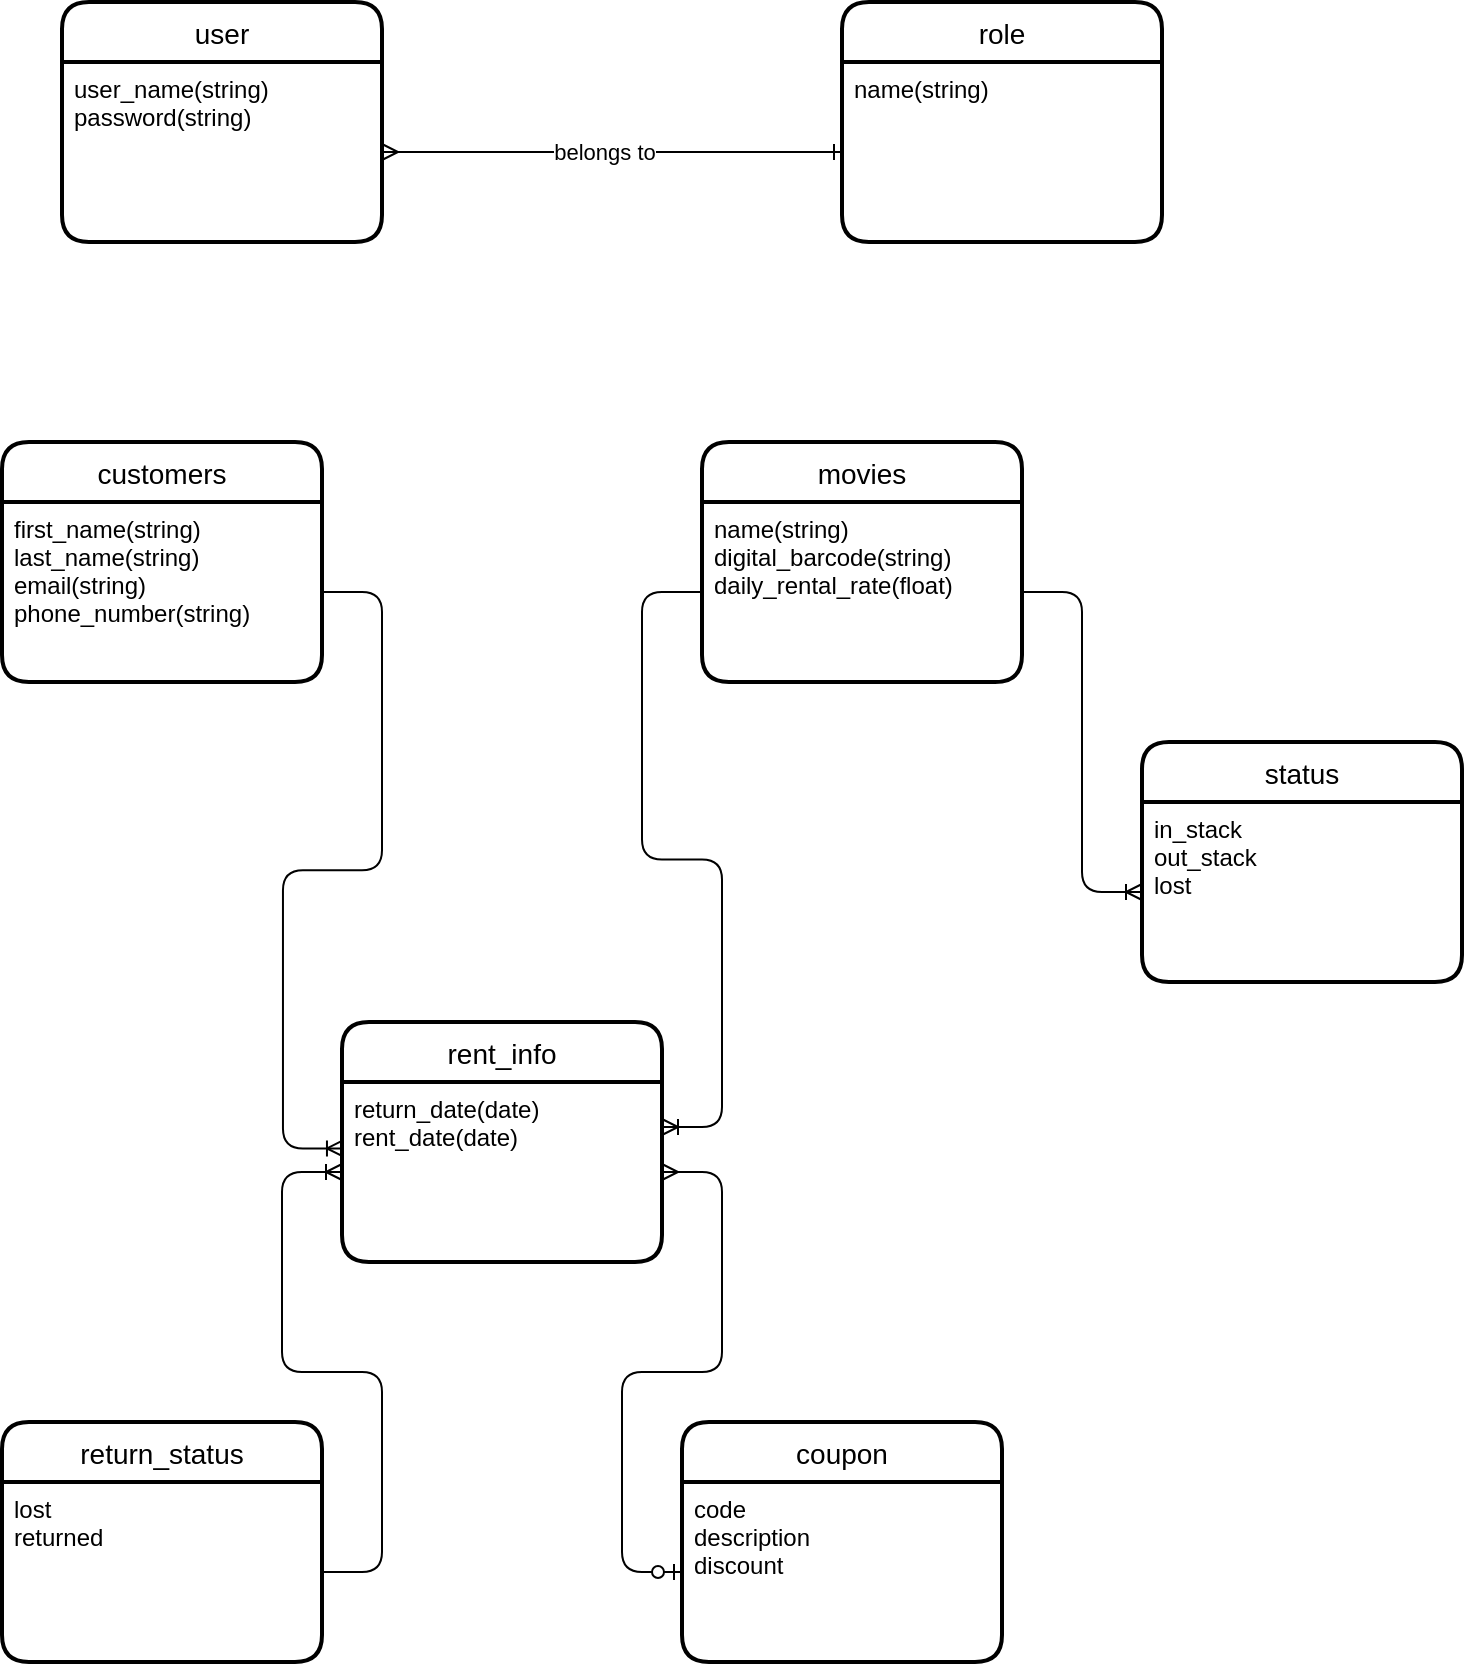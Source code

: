<mxfile version="15.0.6" type="github">
  <diagram id="U_PKdXWOrFhI4SzXQnFA" name="Page-1">
    <mxGraphModel dx="1278" dy="1716" grid="1" gridSize="10" guides="1" tooltips="1" connect="1" arrows="1" fold="1" page="1" pageScale="1" pageWidth="827" pageHeight="1169" math="0" shadow="0">
      <root>
        <mxCell id="0" />
        <mxCell id="1" parent="0" />
        <mxCell id="Z-sAlvfeTEPHqOCeGgNx-1" value="customers" style="swimlane;childLayout=stackLayout;horizontal=1;startSize=30;horizontalStack=0;rounded=1;fontSize=14;fontStyle=0;strokeWidth=2;resizeParent=0;resizeLast=1;shadow=0;dashed=0;align=center;" vertex="1" parent="1">
          <mxGeometry x="10" y="100" width="160" height="120" as="geometry" />
        </mxCell>
        <mxCell id="Z-sAlvfeTEPHqOCeGgNx-2" value="first_name(string)&#xa;last_name(string)&#xa;email(string)&#xa;phone_number(string)" style="align=left;strokeColor=none;fillColor=none;spacingLeft=4;fontSize=12;verticalAlign=top;resizable=0;rotatable=0;part=1;" vertex="1" parent="Z-sAlvfeTEPHqOCeGgNx-1">
          <mxGeometry y="30" width="160" height="90" as="geometry" />
        </mxCell>
        <mxCell id="Z-sAlvfeTEPHqOCeGgNx-3" value="movies" style="swimlane;childLayout=stackLayout;horizontal=1;startSize=30;horizontalStack=0;rounded=1;fontSize=14;fontStyle=0;strokeWidth=2;resizeParent=0;resizeLast=1;shadow=0;dashed=0;align=center;" vertex="1" parent="1">
          <mxGeometry x="360" y="100" width="160" height="120" as="geometry" />
        </mxCell>
        <mxCell id="Z-sAlvfeTEPHqOCeGgNx-4" value="name(string)&#xa;digital_barcode(string)&#xa;daily_rental_rate(float)&#xa;" style="align=left;strokeColor=none;fillColor=none;spacingLeft=4;fontSize=12;verticalAlign=top;resizable=0;rotatable=0;part=1;" vertex="1" parent="Z-sAlvfeTEPHqOCeGgNx-3">
          <mxGeometry y="30" width="160" height="90" as="geometry" />
        </mxCell>
        <mxCell id="Z-sAlvfeTEPHqOCeGgNx-14" value="rent_info" style="swimlane;childLayout=stackLayout;horizontal=1;startSize=30;horizontalStack=0;rounded=1;fontSize=14;fontStyle=0;strokeWidth=2;resizeParent=0;resizeLast=1;shadow=0;dashed=0;align=center;" vertex="1" parent="1">
          <mxGeometry x="180" y="390" width="160" height="120" as="geometry" />
        </mxCell>
        <mxCell id="Z-sAlvfeTEPHqOCeGgNx-15" value="return_date(date)&#xa;rent_date(date)&#xa;" style="align=left;strokeColor=none;fillColor=none;spacingLeft=4;fontSize=12;verticalAlign=top;resizable=0;rotatable=0;part=1;" vertex="1" parent="Z-sAlvfeTEPHqOCeGgNx-14">
          <mxGeometry y="30" width="160" height="90" as="geometry" />
        </mxCell>
        <mxCell id="Z-sAlvfeTEPHqOCeGgNx-17" value="" style="edgeStyle=entityRelationEdgeStyle;fontSize=12;html=1;endArrow=ERoneToMany;exitX=0;exitY=0.5;exitDx=0;exitDy=0;entryX=1;entryY=0.25;entryDx=0;entryDy=0;" edge="1" parent="1" source="Z-sAlvfeTEPHqOCeGgNx-4" target="Z-sAlvfeTEPHqOCeGgNx-15">
          <mxGeometry width="100" height="100" relative="1" as="geometry">
            <mxPoint x="440" y="330" as="sourcePoint" />
            <mxPoint x="680" y="230" as="targetPoint" />
          </mxGeometry>
        </mxCell>
        <mxCell id="Z-sAlvfeTEPHqOCeGgNx-20" value="status" style="swimlane;childLayout=stackLayout;horizontal=1;startSize=30;horizontalStack=0;rounded=1;fontSize=14;fontStyle=0;strokeWidth=2;resizeParent=0;resizeLast=1;shadow=0;dashed=0;align=center;" vertex="1" parent="1">
          <mxGeometry x="580" y="250" width="160" height="120" as="geometry" />
        </mxCell>
        <mxCell id="Z-sAlvfeTEPHqOCeGgNx-21" value="in_stack&#xa;out_stack&#xa;lost" style="align=left;strokeColor=none;fillColor=none;spacingLeft=4;fontSize=12;verticalAlign=top;resizable=0;rotatable=0;part=1;" vertex="1" parent="Z-sAlvfeTEPHqOCeGgNx-20">
          <mxGeometry y="30" width="160" height="90" as="geometry" />
        </mxCell>
        <mxCell id="Z-sAlvfeTEPHqOCeGgNx-22" value="" style="edgeStyle=entityRelationEdgeStyle;fontSize=12;html=1;endArrow=ERoneToMany;" edge="1" parent="1" source="Z-sAlvfeTEPHqOCeGgNx-4" target="Z-sAlvfeTEPHqOCeGgNx-21">
          <mxGeometry width="100" height="100" relative="1" as="geometry">
            <mxPoint x="460" y="230" as="sourcePoint" />
            <mxPoint x="490" y="340" as="targetPoint" />
          </mxGeometry>
        </mxCell>
        <mxCell id="Z-sAlvfeTEPHqOCeGgNx-25" value="return_status" style="swimlane;childLayout=stackLayout;horizontal=1;startSize=30;horizontalStack=0;rounded=1;fontSize=14;fontStyle=0;strokeWidth=2;resizeParent=0;resizeLast=1;shadow=0;dashed=0;align=center;" vertex="1" parent="1">
          <mxGeometry x="10" y="590" width="160" height="120" as="geometry" />
        </mxCell>
        <mxCell id="Z-sAlvfeTEPHqOCeGgNx-26" value="lost&#xa;returned" style="align=left;strokeColor=none;fillColor=none;spacingLeft=4;fontSize=12;verticalAlign=top;resizable=0;rotatable=0;part=1;" vertex="1" parent="Z-sAlvfeTEPHqOCeGgNx-25">
          <mxGeometry y="30" width="160" height="90" as="geometry" />
        </mxCell>
        <mxCell id="Z-sAlvfeTEPHqOCeGgNx-31" value="user" style="swimlane;childLayout=stackLayout;horizontal=1;startSize=30;horizontalStack=0;rounded=1;fontSize=14;fontStyle=0;strokeWidth=2;resizeParent=0;resizeLast=1;shadow=0;dashed=0;align=center;" vertex="1" parent="1">
          <mxGeometry x="40" y="-120" width="160" height="120" as="geometry" />
        </mxCell>
        <mxCell id="Z-sAlvfeTEPHqOCeGgNx-32" value="user_name(string)&#xa;password(string)" style="align=left;strokeColor=none;fillColor=none;spacingLeft=4;fontSize=12;verticalAlign=top;resizable=0;rotatable=0;part=1;" vertex="1" parent="Z-sAlvfeTEPHqOCeGgNx-31">
          <mxGeometry y="30" width="160" height="90" as="geometry" />
        </mxCell>
        <mxCell id="Z-sAlvfeTEPHqOCeGgNx-42" value="coupon" style="swimlane;childLayout=stackLayout;horizontal=1;startSize=30;horizontalStack=0;rounded=1;fontSize=14;fontStyle=0;strokeWidth=2;resizeParent=0;resizeLast=1;shadow=0;dashed=0;align=center;" vertex="1" parent="1">
          <mxGeometry x="350" y="590" width="160" height="120" as="geometry" />
        </mxCell>
        <mxCell id="Z-sAlvfeTEPHqOCeGgNx-45" value="code&#xa;description&#xa;discount" style="align=left;strokeColor=none;fillColor=none;spacingLeft=4;fontSize=12;verticalAlign=top;resizable=0;rotatable=0;part=1;" vertex="1" parent="Z-sAlvfeTEPHqOCeGgNx-42">
          <mxGeometry y="30" width="160" height="90" as="geometry" />
        </mxCell>
        <mxCell id="Z-sAlvfeTEPHqOCeGgNx-49" value="role" style="swimlane;childLayout=stackLayout;horizontal=1;startSize=30;horizontalStack=0;rounded=1;fontSize=14;fontStyle=0;strokeWidth=2;resizeParent=0;resizeLast=1;shadow=0;dashed=0;align=center;" vertex="1" parent="1">
          <mxGeometry x="430" y="-120" width="160" height="120" as="geometry" />
        </mxCell>
        <mxCell id="Z-sAlvfeTEPHqOCeGgNx-50" value="name(string)" style="align=left;strokeColor=none;fillColor=none;spacingLeft=4;fontSize=12;verticalAlign=top;resizable=0;rotatable=0;part=1;" vertex="1" parent="Z-sAlvfeTEPHqOCeGgNx-49">
          <mxGeometry y="30" width="160" height="90" as="geometry" />
        </mxCell>
        <mxCell id="Z-sAlvfeTEPHqOCeGgNx-54" value="" style="edgeStyle=entityRelationEdgeStyle;fontSize=12;html=1;endArrow=ERone;startArrow=ERmany;endFill=0;" edge="1" parent="1" source="Z-sAlvfeTEPHqOCeGgNx-32" target="Z-sAlvfeTEPHqOCeGgNx-50">
          <mxGeometry width="100" height="100" relative="1" as="geometry">
            <mxPoint x="340" y="130" as="sourcePoint" />
            <mxPoint x="440" y="30" as="targetPoint" />
          </mxGeometry>
        </mxCell>
        <mxCell id="Z-sAlvfeTEPHqOCeGgNx-55" value="belongs to" style="edgeLabel;html=1;align=center;verticalAlign=middle;resizable=0;points=[];" vertex="1" connectable="0" parent="Z-sAlvfeTEPHqOCeGgNx-54">
          <mxGeometry x="-0.033" relative="1" as="geometry">
            <mxPoint as="offset" />
          </mxGeometry>
        </mxCell>
        <mxCell id="Z-sAlvfeTEPHqOCeGgNx-61" value="" style="edgeStyle=entityRelationEdgeStyle;fontSize=12;html=1;endArrow=ERoneToMany;entryX=0;entryY=0.5;entryDx=0;entryDy=0;" edge="1" parent="1" source="Z-sAlvfeTEPHqOCeGgNx-26" target="Z-sAlvfeTEPHqOCeGgNx-15">
          <mxGeometry width="100" height="100" relative="1" as="geometry">
            <mxPoint x="340" y="730" as="sourcePoint" />
            <mxPoint x="440" y="630" as="targetPoint" />
          </mxGeometry>
        </mxCell>
        <mxCell id="Z-sAlvfeTEPHqOCeGgNx-64" value="" style="edgeStyle=entityRelationEdgeStyle;fontSize=12;html=1;endArrow=ERoneToMany;entryX=0.003;entryY=0.369;entryDx=0;entryDy=0;entryPerimeter=0;" edge="1" parent="1" source="Z-sAlvfeTEPHqOCeGgNx-2" target="Z-sAlvfeTEPHqOCeGgNx-15">
          <mxGeometry width="100" height="100" relative="1" as="geometry">
            <mxPoint x="340" y="430" as="sourcePoint" />
            <mxPoint x="440" y="330" as="targetPoint" />
          </mxGeometry>
        </mxCell>
        <mxCell id="Z-sAlvfeTEPHqOCeGgNx-69" value="" style="edgeStyle=entityRelationEdgeStyle;fontSize=12;html=1;endArrow=ERzeroToOne;startArrow=ERmany;endFill=1;" edge="1" parent="1" source="Z-sAlvfeTEPHqOCeGgNx-15" target="Z-sAlvfeTEPHqOCeGgNx-45">
          <mxGeometry width="100" height="100" relative="1" as="geometry">
            <mxPoint x="460" y="730" as="sourcePoint" />
            <mxPoint x="560" y="630" as="targetPoint" />
          </mxGeometry>
        </mxCell>
      </root>
    </mxGraphModel>
  </diagram>
</mxfile>
